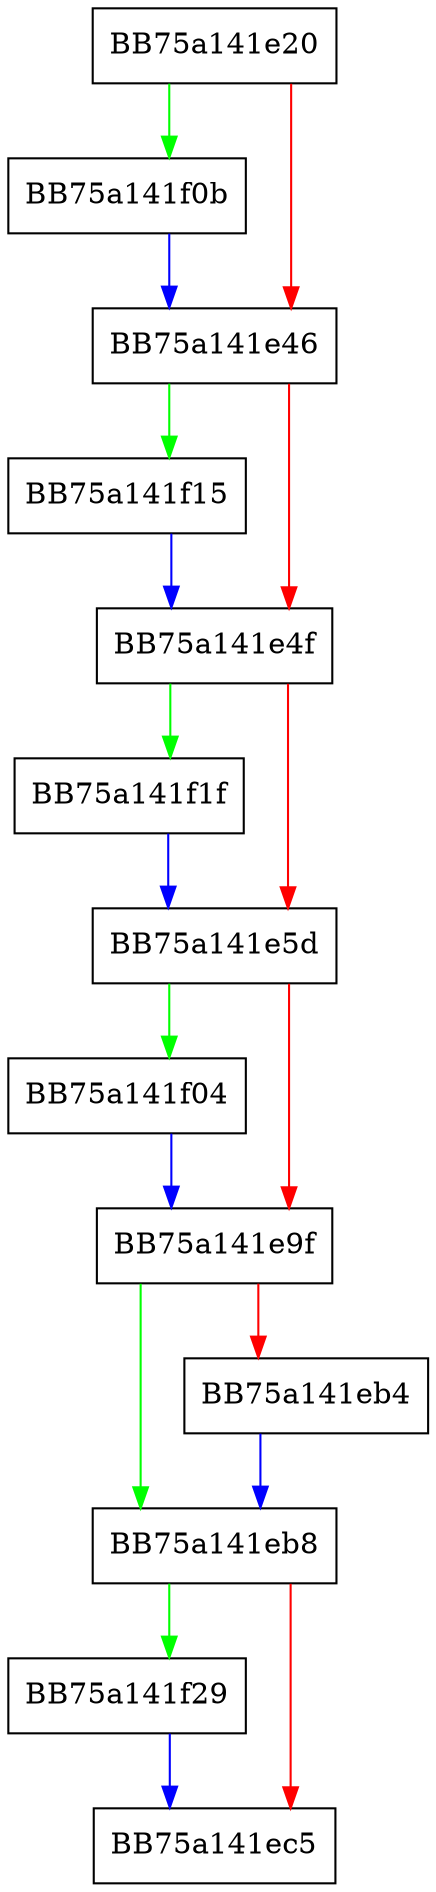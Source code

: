 digraph SyncPreOpen {
  node [shape="box"];
  graph [splines=ortho];
  BB75a141e20 -> BB75a141f0b [color="green"];
  BB75a141e20 -> BB75a141e46 [color="red"];
  BB75a141e46 -> BB75a141f15 [color="green"];
  BB75a141e46 -> BB75a141e4f [color="red"];
  BB75a141e4f -> BB75a141f1f [color="green"];
  BB75a141e4f -> BB75a141e5d [color="red"];
  BB75a141e5d -> BB75a141f04 [color="green"];
  BB75a141e5d -> BB75a141e9f [color="red"];
  BB75a141e9f -> BB75a141eb8 [color="green"];
  BB75a141e9f -> BB75a141eb4 [color="red"];
  BB75a141eb4 -> BB75a141eb8 [color="blue"];
  BB75a141eb8 -> BB75a141f29 [color="green"];
  BB75a141eb8 -> BB75a141ec5 [color="red"];
  BB75a141f04 -> BB75a141e9f [color="blue"];
  BB75a141f0b -> BB75a141e46 [color="blue"];
  BB75a141f15 -> BB75a141e4f [color="blue"];
  BB75a141f1f -> BB75a141e5d [color="blue"];
  BB75a141f29 -> BB75a141ec5 [color="blue"];
}